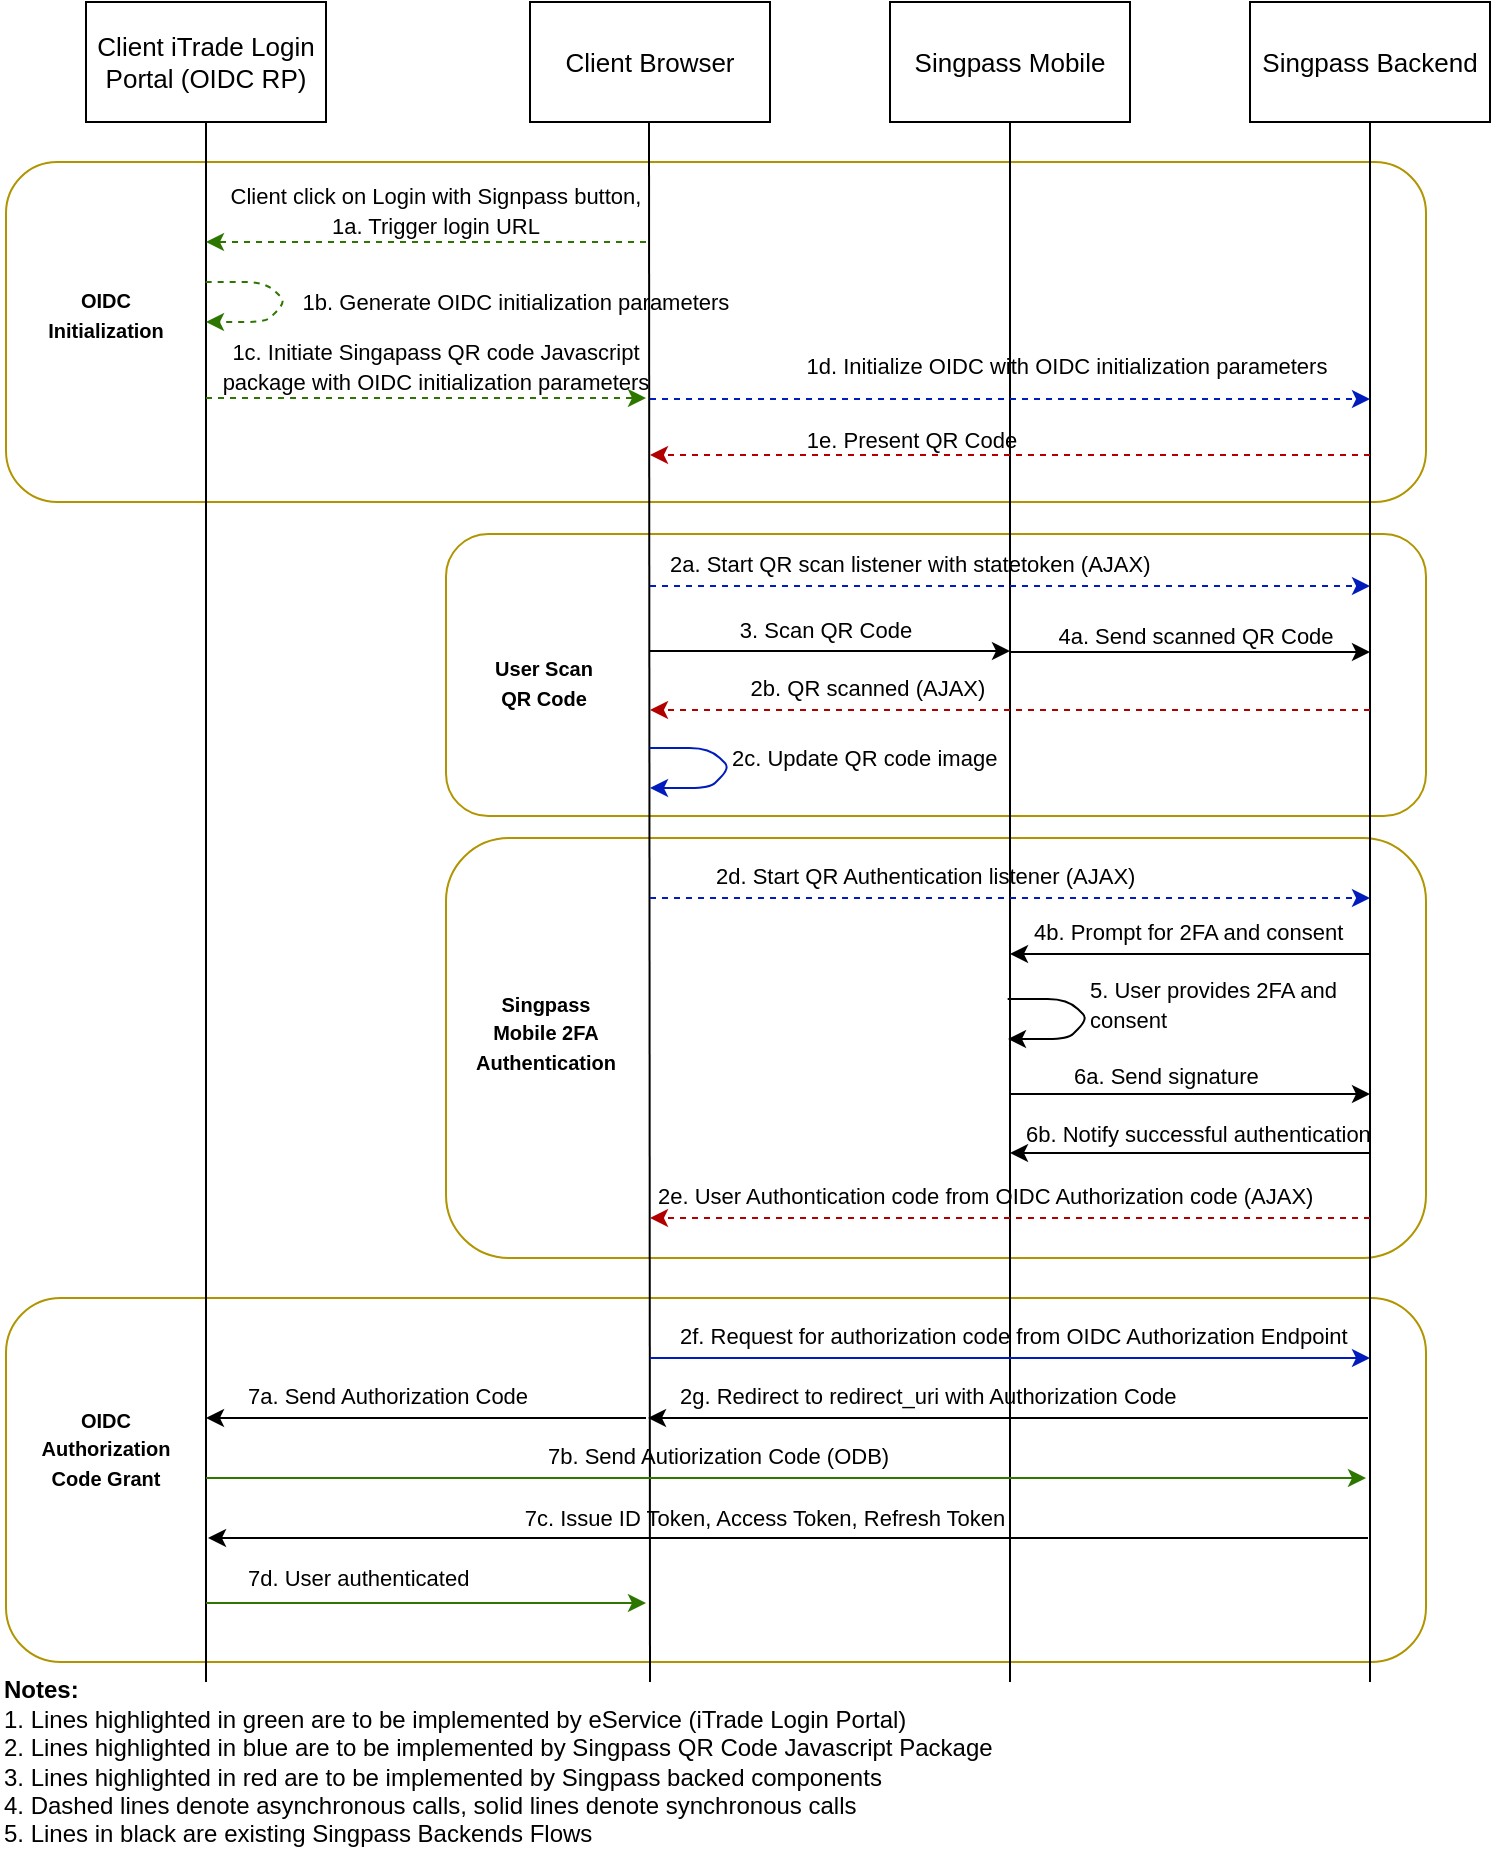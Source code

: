 <mxfile version="12.1.3" type="github" pages="1"><diagram id="6nCWe3AIVtNbBuBxner2" name="Page-1"><mxGraphModel dx="652" dy="581" grid="1" gridSize="10" guides="1" tooltips="1" connect="1" arrows="1" fold="1" page="1" pageScale="1" pageWidth="827" pageHeight="1169" math="0" shadow="0"><root><mxCell id="0"/><mxCell id="1" parent="0"/><mxCell id="iUQutEtc0r-RjC1v5hM1-81" value="" style="rounded=1;whiteSpace=wrap;html=1;fillColor=none;strokeColor=#B09500;fontColor=#ffffff;" vertex="1" parent="1"><mxGeometry x="80" y="728" width="710" height="182" as="geometry"/></mxCell><mxCell id="iUQutEtc0r-RjC1v5hM1-68" value="" style="rounded=1;whiteSpace=wrap;html=1;fillColor=none;strokeColor=#B09500;fontColor=#ffffff;" vertex="1" parent="1"><mxGeometry x="80" y="160" width="710" height="170" as="geometry"/></mxCell><mxCell id="iUQutEtc0r-RjC1v5hM1-54" value="" style="rounded=1;whiteSpace=wrap;html=1;fillColor=none;strokeColor=#B09500;fontColor=#ffffff;" vertex="1" parent="1"><mxGeometry x="300" y="346" width="490" height="141" as="geometry"/></mxCell><mxCell id="iUQutEtc0r-RjC1v5hM1-55" value="" style="rounded=1;whiteSpace=wrap;html=1;fillColor=none;strokeColor=#B09500;fontColor=#ffffff;" vertex="1" parent="1"><mxGeometry x="300" y="498" width="490" height="210" as="geometry"/></mxCell><mxCell id="iUQutEtc0r-RjC1v5hM1-1" value="&lt;font style=&quot;font-size: 13px&quot;&gt;Client iTrade Login Portal (OIDC RP)&lt;/font&gt;" style="rounded=0;whiteSpace=wrap;html=1;" vertex="1" parent="1"><mxGeometry x="120" y="80" width="120" height="60" as="geometry"/></mxCell><mxCell id="iUQutEtc0r-RjC1v5hM1-2" value="&lt;font style=&quot;font-size: 13px&quot;&gt;Client Browser&lt;/font&gt;" style="rounded=0;whiteSpace=wrap;html=1;" vertex="1" parent="1"><mxGeometry x="342" y="80" width="120" height="60" as="geometry"/></mxCell><mxCell id="iUQutEtc0r-RjC1v5hM1-3" value="&lt;font style=&quot;font-size: 13px&quot;&gt;Singpass Mobile&lt;/font&gt;" style="rounded=0;whiteSpace=wrap;html=1;" vertex="1" parent="1"><mxGeometry x="522" y="80" width="120" height="60" as="geometry"/></mxCell><mxCell id="iUQutEtc0r-RjC1v5hM1-4" value="&lt;font style=&quot;font-size: 13px&quot;&gt;Singpass Backend&lt;/font&gt;" style="rounded=0;whiteSpace=wrap;html=1;" vertex="1" parent="1"><mxGeometry x="702" y="80" width="120" height="60" as="geometry"/></mxCell><mxCell id="iUQutEtc0r-RjC1v5hM1-5" value="" style="endArrow=none;html=1;entryX=0.5;entryY=1;entryDx=0;entryDy=0;" edge="1" parent="1" target="iUQutEtc0r-RjC1v5hM1-1"><mxGeometry width="50" height="50" relative="1" as="geometry"><mxPoint x="180" y="920" as="sourcePoint"/><mxPoint x="170" y="160" as="targetPoint"/></mxGeometry></mxCell><mxCell id="iUQutEtc0r-RjC1v5hM1-6" value="" style="endArrow=none;html=1;entryX=0.5;entryY=1;entryDx=0;entryDy=0;" edge="1" parent="1"><mxGeometry width="50" height="50" relative="1" as="geometry"><mxPoint x="402" y="920" as="sourcePoint"/><mxPoint x="401.5" y="140" as="targetPoint"/></mxGeometry></mxCell><mxCell id="iUQutEtc0r-RjC1v5hM1-8" value="" style="endArrow=none;html=1;entryX=0.5;entryY=1;entryDx=0;entryDy=0;" edge="1" parent="1"><mxGeometry width="50" height="50" relative="1" as="geometry"><mxPoint x="582" y="920" as="sourcePoint"/><mxPoint x="582" y="140" as="targetPoint"/></mxGeometry></mxCell><mxCell id="iUQutEtc0r-RjC1v5hM1-9" value="" style="endArrow=none;html=1;entryX=0.5;entryY=1;entryDx=0;entryDy=0;" edge="1" parent="1"><mxGeometry width="50" height="50" relative="1" as="geometry"><mxPoint x="762" y="920" as="sourcePoint"/><mxPoint x="762" y="140" as="targetPoint"/></mxGeometry></mxCell><mxCell id="iUQutEtc0r-RjC1v5hM1-13" value="" style="endArrow=classic;html=1;dashed=1;fillColor=#60a917;strokeColor=#2D7600;" edge="1" parent="1"><mxGeometry width="50" height="50" relative="1" as="geometry"><mxPoint x="400" y="200" as="sourcePoint"/><mxPoint x="180" y="200" as="targetPoint"/></mxGeometry></mxCell><mxCell id="iUQutEtc0r-RjC1v5hM1-14" value="" style="endArrow=classic;html=1;fillColor=#0050ef;strokeColor=#001DBC;dashed=1;" edge="1" parent="1"><mxGeometry width="50" height="50" relative="1" as="geometry"><mxPoint x="402" y="278.5" as="sourcePoint"/><mxPoint x="762" y="278.5" as="targetPoint"/></mxGeometry></mxCell><mxCell id="iUQutEtc0r-RjC1v5hM1-15" value="" style="endArrow=classic;html=1;fillColor=#0050ef;strokeColor=#001DBC;dashed=1;" edge="1" parent="1"><mxGeometry width="50" height="50" relative="1" as="geometry"><mxPoint x="402.0" y="372" as="sourcePoint"/><mxPoint x="762" y="372" as="targetPoint"/></mxGeometry></mxCell><mxCell id="iUQutEtc0r-RjC1v5hM1-16" value="&lt;font style=&quot;font-size: 11px&quot;&gt;Client click on Login with Signpass button,&lt;br&gt;1a. Trigger login URL&lt;br&gt;&lt;/font&gt;" style="text;html=1;strokeColor=none;fillColor=none;align=center;verticalAlign=middle;whiteSpace=wrap;rounded=0;" vertex="1" parent="1"><mxGeometry x="185" y="170" width="220" height="28" as="geometry"/></mxCell><mxCell id="iUQutEtc0r-RjC1v5hM1-18" value="" style="endArrow=classic;html=1;fillColor=#60a917;strokeColor=#2D7600;dashed=1;" edge="1" parent="1"><mxGeometry width="50" height="50" relative="1" as="geometry"><mxPoint x="180" y="278" as="sourcePoint"/><mxPoint x="400" y="278" as="targetPoint"/></mxGeometry></mxCell><mxCell id="iUQutEtc0r-RjC1v5hM1-19" value="&lt;font style=&quot;font-size: 11px&quot;&gt;1c. Initiate Singapass QR code Javascript package with OIDC initialization parameters&lt;/font&gt;" style="text;html=1;strokeColor=none;fillColor=none;align=center;verticalAlign=middle;whiteSpace=wrap;rounded=0;" vertex="1" parent="1"><mxGeometry x="185" y="248" width="220" height="27" as="geometry"/></mxCell><mxCell id="iUQutEtc0r-RjC1v5hM1-20" value="&lt;font style=&quot;font-size: 11px&quot;&gt;1d. Initialize OIDC with OIDC initialization parameters&lt;/font&gt;" style="text;html=1;strokeColor=none;fillColor=none;align=center;verticalAlign=middle;whiteSpace=wrap;rounded=0;" vertex="1" parent="1"><mxGeometry x="471" y="253" width="279" height="18" as="geometry"/></mxCell><mxCell id="iUQutEtc0r-RjC1v5hM1-22" value="" style="endArrow=classic;html=1;fillColor=#e51400;strokeColor=#B20000;dashed=1;" edge="1" parent="1"><mxGeometry width="50" height="50" relative="1" as="geometry"><mxPoint x="762" y="306.5" as="sourcePoint"/><mxPoint x="402" y="306.5" as="targetPoint"/></mxGeometry></mxCell><mxCell id="iUQutEtc0r-RjC1v5hM1-23" value="&lt;font style=&quot;font-size: 11px&quot;&gt;1e. Present QR Code&lt;/font&gt;" style="text;html=1;strokeColor=none;fillColor=none;align=center;verticalAlign=middle;whiteSpace=wrap;rounded=0;" vertex="1" parent="1"><mxGeometry x="472.5" y="290" width="120" height="18" as="geometry"/></mxCell><mxCell id="iUQutEtc0r-RjC1v5hM1-42" value="&lt;font style=&quot;font-size: 11px&quot;&gt;2a. Start QR scan listener with statetoken (AJAX)&lt;/font&gt;" style="text;html=1;strokeColor=none;fillColor=none;align=left;verticalAlign=middle;whiteSpace=wrap;rounded=0;" vertex="1" parent="1"><mxGeometry x="410" y="352" width="250" height="18" as="geometry"/></mxCell><mxCell id="iUQutEtc0r-RjC1v5hM1-25" value="&lt;font style=&quot;font-size: 11px&quot;&gt;3. Scan QR Code&lt;/font&gt;" style="text;html=1;strokeColor=none;fillColor=none;align=center;verticalAlign=middle;whiteSpace=wrap;rounded=0;" vertex="1" parent="1"><mxGeometry x="415" y="385" width="150" height="18" as="geometry"/></mxCell><mxCell id="iUQutEtc0r-RjC1v5hM1-26" value="" style="endArrow=classic;html=1;" edge="1" parent="1"><mxGeometry width="50" height="50" relative="1" as="geometry"><mxPoint x="582" y="405" as="sourcePoint"/><mxPoint x="762.0" y="405" as="targetPoint"/></mxGeometry></mxCell><mxCell id="iUQutEtc0r-RjC1v5hM1-27" value="&lt;font style=&quot;font-size: 11px&quot;&gt;4a. Send scanned QR Code&lt;/font&gt;" style="text;html=1;strokeColor=none;fillColor=none;align=center;verticalAlign=middle;whiteSpace=wrap;rounded=0;" vertex="1" parent="1"><mxGeometry x="600" y="388" width="150" height="18" as="geometry"/></mxCell><mxCell id="iUQutEtc0r-RjC1v5hM1-31" value="" style="endArrow=classic;html=1;" edge="1" parent="1"><mxGeometry width="50" height="50" relative="1" as="geometry"><mxPoint x="762" y="556.0" as="sourcePoint"/><mxPoint x="582" y="556.0" as="targetPoint"/></mxGeometry></mxCell><mxCell id="iUQutEtc0r-RjC1v5hM1-32" value="&lt;font style=&quot;font-size: 11px&quot;&gt;4b. Prompt for 2FA and consent&lt;/font&gt;" style="text;html=1;strokeColor=none;fillColor=none;align=left;verticalAlign=middle;whiteSpace=wrap;rounded=0;" vertex="1" parent="1"><mxGeometry x="592" y="536" width="160" height="18" as="geometry"/></mxCell><mxCell id="iUQutEtc0r-RjC1v5hM1-33" value="" style="endArrow=classic;html=1;fillColor=#60a917;strokeColor=#2D7600;dashed=1;" edge="1" parent="1"><mxGeometry width="50" height="50" relative="1" as="geometry"><mxPoint x="179.833" y="220" as="sourcePoint"/><mxPoint x="180" y="240" as="targetPoint"/><Array as="points"><mxPoint x="209.833" y="220"/><mxPoint x="220" y="230"/><mxPoint x="210" y="240"/></Array></mxGeometry></mxCell><mxCell id="iUQutEtc0r-RjC1v5hM1-34" value="&lt;font style=&quot;font-size: 11px&quot;&gt;6b. Notify successful authentication&lt;/font&gt;" style="text;html=1;strokeColor=none;fillColor=none;align=left;verticalAlign=middle;whiteSpace=wrap;rounded=0;" vertex="1" parent="1"><mxGeometry x="588" y="637" width="176" height="18" as="geometry"/></mxCell><mxCell id="iUQutEtc0r-RjC1v5hM1-35" value="" style="endArrow=classic;html=1;fillColor=#0050ef;strokeColor=#001DBC;" edge="1" parent="1"><mxGeometry width="50" height="50" relative="1" as="geometry"><mxPoint x="402" y="758" as="sourcePoint"/><mxPoint x="762" y="758.0" as="targetPoint"/></mxGeometry></mxCell><mxCell id="iUQutEtc0r-RjC1v5hM1-36" value="&lt;font style=&quot;font-size: 11px&quot;&gt;2f. Request for authorization code from OIDC Authorization Endpoint&lt;/font&gt;" style="text;html=1;strokeColor=none;fillColor=none;align=left;verticalAlign=middle;whiteSpace=wrap;rounded=0;" vertex="1" parent="1"><mxGeometry x="415" y="738" width="345" height="18" as="geometry"/></mxCell><mxCell id="iUQutEtc0r-RjC1v5hM1-37" value="&lt;font style=&quot;font-size: 11px&quot;&gt;2g. Redirect to redirect_uri with Authorization Code&amp;nbsp;&lt;/font&gt;" style="text;html=1;strokeColor=none;fillColor=none;align=left;verticalAlign=middle;whiteSpace=wrap;rounded=0;" vertex="1" parent="1"><mxGeometry x="415" y="768" width="315" height="18" as="geometry"/></mxCell><mxCell id="iUQutEtc0r-RjC1v5hM1-38" value="" style="endArrow=classic;html=1;" edge="1" parent="1"><mxGeometry width="50" height="50" relative="1" as="geometry"><mxPoint x="761" y="788" as="sourcePoint"/><mxPoint x="401.0" y="788" as="targetPoint"/></mxGeometry></mxCell><mxCell id="iUQutEtc0r-RjC1v5hM1-40" value="&lt;font style=&quot;font-size: 11px&quot;&gt;1b. Generate OIDC initialization parameters&lt;/font&gt;" style="text;html=1;strokeColor=none;fillColor=none;align=center;verticalAlign=middle;whiteSpace=wrap;rounded=0;" vertex="1" parent="1"><mxGeometry x="220" y="220" width="230" height="20" as="geometry"/></mxCell><mxCell id="iUQutEtc0r-RjC1v5hM1-41" value="&lt;font style=&quot;font-size: 12px&quot;&gt;&lt;b&gt;Notes:&lt;/b&gt;&lt;br&gt;1. Lines highlighted in green are to be implemented by eService (iTrade Login Portal)&lt;br&gt;2. Lines highlighted in blue are to be implemented by Singpass QR Code Javascript Package&lt;br&gt;3. Lines highlighted in red are to be implemented by Singpass backed components&lt;br&gt;4. Dashed lines denote asynchronous calls, solid lines denote synchronous calls&lt;br&gt;5. Lines in black are existing Singpass Backends Flows&lt;br&gt;&lt;/font&gt;" style="text;html=1;strokeColor=none;fillColor=none;align=left;verticalAlign=middle;whiteSpace=wrap;rounded=0;" vertex="1" parent="1"><mxGeometry x="77" y="910" width="530" height="100" as="geometry"/></mxCell><mxCell id="iUQutEtc0r-RjC1v5hM1-44" value="" style="endArrow=classic;html=1;" edge="1" parent="1"><mxGeometry width="50" height="50" relative="1" as="geometry"><mxPoint x="402" y="404.5" as="sourcePoint"/><mxPoint x="582" y="404.5" as="targetPoint"/></mxGeometry></mxCell><mxCell id="iUQutEtc0r-RjC1v5hM1-45" value="" style="endArrow=classic;html=1;fillColor=#0050ef;strokeColor=#001DBC;" edge="1" parent="1"><mxGeometry width="50" height="50" relative="1" as="geometry"><mxPoint x="401.833" y="453" as="sourcePoint"/><mxPoint x="402" y="473" as="targetPoint"/><Array as="points"><mxPoint x="431.833" y="453"/><mxPoint x="442" y="463"/><mxPoint x="432" y="473"/></Array></mxGeometry></mxCell><mxCell id="iUQutEtc0r-RjC1v5hM1-49" value="" style="endArrow=classic;html=1;fillColor=#e51400;strokeColor=#B20000;dashed=1;" edge="1" parent="1"><mxGeometry width="50" height="50" relative="1" as="geometry"><mxPoint x="762" y="434.0" as="sourcePoint"/><mxPoint x="402" y="434.0" as="targetPoint"/></mxGeometry></mxCell><mxCell id="iUQutEtc0r-RjC1v5hM1-50" value="&lt;font style=&quot;font-size: 11px&quot;&gt;2b. QR scanned (AJAX)&lt;/font&gt;" style="text;html=1;strokeColor=none;fillColor=none;align=center;verticalAlign=middle;whiteSpace=wrap;rounded=0;" vertex="1" parent="1"><mxGeometry x="441" y="414" width="140" height="18" as="geometry"/></mxCell><mxCell id="iUQutEtc0r-RjC1v5hM1-51" value="" style="endArrow=classic;html=1;fillColor=#60a917;strokeColor=#000000;" edge="1" parent="1"><mxGeometry width="50" height="50" relative="1" as="geometry"><mxPoint x="580.833" y="578.5" as="sourcePoint"/><mxPoint x="581" y="598.5" as="targetPoint"/><Array as="points"><mxPoint x="610.833" y="578.5"/><mxPoint x="621" y="588.5"/><mxPoint x="611" y="598.5"/></Array></mxGeometry></mxCell><mxCell id="iUQutEtc0r-RjC1v5hM1-52" value="&lt;font style=&quot;font-size: 11px&quot;&gt;2c. Update QR code image&lt;/font&gt;" style="text;html=1;strokeColor=none;fillColor=none;align=left;verticalAlign=middle;whiteSpace=wrap;rounded=0;" vertex="1" parent="1"><mxGeometry x="441" y="449" width="139" height="18" as="geometry"/></mxCell><mxCell id="iUQutEtc0r-RjC1v5hM1-56" value="&lt;font style=&quot;font-size: 11px&quot;&gt;2d. Start QR Authentication listener (AJAX)&lt;/font&gt;" style="text;html=1;strokeColor=none;fillColor=none;align=left;verticalAlign=middle;whiteSpace=wrap;rounded=0;" vertex="1" parent="1"><mxGeometry x="433" y="508" width="240" height="18" as="geometry"/></mxCell><mxCell id="iUQutEtc0r-RjC1v5hM1-57" value="" style="endArrow=classic;html=1;fillColor=#0050ef;strokeColor=#001DBC;dashed=1;" edge="1" parent="1"><mxGeometry width="50" height="50" relative="1" as="geometry"><mxPoint x="402" y="528.0" as="sourcePoint"/><mxPoint x="762" y="528.0" as="targetPoint"/></mxGeometry></mxCell><mxCell id="iUQutEtc0r-RjC1v5hM1-58" value="&lt;font style=&quot;font-size: 11px&quot;&gt;5. User provides 2FA and consent&lt;/font&gt;" style="text;html=1;strokeColor=none;fillColor=none;align=left;verticalAlign=middle;whiteSpace=wrap;rounded=0;" vertex="1" parent="1"><mxGeometry x="620" y="570" width="148" height="22" as="geometry"/></mxCell><mxCell id="iUQutEtc0r-RjC1v5hM1-61" value="" style="endArrow=classic;html=1;" edge="1" parent="1"><mxGeometry width="50" height="50" relative="1" as="geometry"><mxPoint x="582" y="626" as="sourcePoint"/><mxPoint x="762" y="626" as="targetPoint"/></mxGeometry></mxCell><mxCell id="iUQutEtc0r-RjC1v5hM1-62" value="&lt;font style=&quot;font-size: 11px&quot;&gt;6a. Send signature&lt;/font&gt;" style="text;html=1;strokeColor=none;fillColor=none;align=left;verticalAlign=middle;whiteSpace=wrap;rounded=0;" vertex="1" parent="1"><mxGeometry x="612" y="608" width="130" height="18" as="geometry"/></mxCell><mxCell id="iUQutEtc0r-RjC1v5hM1-63" value="" style="endArrow=classic;html=1;" edge="1" parent="1"><mxGeometry width="50" height="50" relative="1" as="geometry"><mxPoint x="762" y="655.5" as="sourcePoint"/><mxPoint x="582" y="655.5" as="targetPoint"/></mxGeometry></mxCell><mxCell id="iUQutEtc0r-RjC1v5hM1-64" value="" style="endArrow=classic;html=1;fillColor=#e51400;strokeColor=#B20000;dashed=1;" edge="1" parent="1"><mxGeometry width="50" height="50" relative="1" as="geometry"><mxPoint x="762" y="688" as="sourcePoint"/><mxPoint x="402" y="688" as="targetPoint"/></mxGeometry></mxCell><mxCell id="iUQutEtc0r-RjC1v5hM1-65" value="&lt;font style=&quot;font-size: 11px&quot;&gt;2e. User Authontication code from OIDC Authorization code (AJAX)&lt;/font&gt;" style="text;html=1;strokeColor=none;fillColor=none;align=left;verticalAlign=middle;whiteSpace=wrap;rounded=0;" vertex="1" parent="1"><mxGeometry x="404" y="668" width="356" height="18" as="geometry"/></mxCell><mxCell id="iUQutEtc0r-RjC1v5hM1-69" value="" style="endArrow=classic;html=1;" edge="1" parent="1"><mxGeometry width="50" height="50" relative="1" as="geometry"><mxPoint x="400" y="788" as="sourcePoint"/><mxPoint x="180" y="788" as="targetPoint"/></mxGeometry></mxCell><mxCell id="iUQutEtc0r-RjC1v5hM1-70" value="&lt;font style=&quot;font-size: 11px&quot;&gt;7a. Send Authorization Code&lt;/font&gt;" style="text;html=1;strokeColor=none;fillColor=none;align=left;verticalAlign=middle;whiteSpace=wrap;rounded=0;" vertex="1" parent="1"><mxGeometry x="199" y="768" width="151" height="18" as="geometry"/></mxCell><mxCell id="iUQutEtc0r-RjC1v5hM1-71" value="" style="endArrow=classic;html=1;fillColor=#60a917;strokeColor=#2D7600;" edge="1" parent="1"><mxGeometry width="50" height="50" relative="1" as="geometry"><mxPoint x="180" y="818" as="sourcePoint"/><mxPoint x="760" y="818" as="targetPoint"/></mxGeometry></mxCell><mxCell id="iUQutEtc0r-RjC1v5hM1-72" value="" style="endArrow=classic;html=1;" edge="1" parent="1"><mxGeometry width="50" height="50" relative="1" as="geometry"><mxPoint x="761" y="848" as="sourcePoint"/><mxPoint x="181" y="848" as="targetPoint"/></mxGeometry></mxCell><mxCell id="iUQutEtc0r-RjC1v5hM1-74" value="" style="endArrow=classic;html=1;fillColor=#60a917;strokeColor=#2D7600;" edge="1" parent="1"><mxGeometry width="50" height="50" relative="1" as="geometry"><mxPoint x="180" y="880.5" as="sourcePoint"/><mxPoint x="400" y="880.5" as="targetPoint"/></mxGeometry></mxCell><mxCell id="iUQutEtc0r-RjC1v5hM1-75" value="&lt;font style=&quot;font-size: 11px&quot;&gt;7d. User authenticated&lt;/font&gt;" style="text;html=1;strokeColor=none;fillColor=none;align=left;verticalAlign=middle;whiteSpace=wrap;rounded=0;" vertex="1" parent="1"><mxGeometry x="199" y="859" width="143" height="18" as="geometry"/></mxCell><mxCell id="iUQutEtc0r-RjC1v5hM1-76" value="&lt;font style=&quot;font-size: 11px&quot;&gt;7b. Send Autiorization Code (ODB)&lt;/font&gt;" style="text;html=1;strokeColor=none;fillColor=none;align=left;verticalAlign=middle;whiteSpace=wrap;rounded=0;" vertex="1" parent="1"><mxGeometry x="349" y="798" width="191" height="18" as="geometry"/></mxCell><mxCell id="iUQutEtc0r-RjC1v5hM1-77" value="&lt;font style=&quot;font-size: 11px&quot;&gt;7c. Issue ID Token, Access Token, Refresh Token&lt;/font&gt;" style="text;html=1;strokeColor=none;fillColor=none;align=center;verticalAlign=middle;whiteSpace=wrap;rounded=0;" vertex="1" parent="1"><mxGeometry x="307" y="829" width="305" height="18" as="geometry"/></mxCell><mxCell id="iUQutEtc0r-RjC1v5hM1-83" value="&lt;font size=&quot;1&quot;&gt;&lt;b&gt;OIDC Authorization Code Grant&lt;/b&gt;&lt;/font&gt;" style="text;html=1;strokeColor=none;fillColor=none;align=center;verticalAlign=middle;whiteSpace=wrap;rounded=0;" vertex="1" parent="1"><mxGeometry x="100" y="768" width="60" height="70" as="geometry"/></mxCell><mxCell id="iUQutEtc0r-RjC1v5hM1-84" value="&lt;font size=&quot;1&quot;&gt;&lt;b&gt;Singpass Mobile 2FA Authentication&lt;/b&gt;&lt;/font&gt;" style="text;html=1;strokeColor=none;fillColor=none;align=center;verticalAlign=middle;whiteSpace=wrap;rounded=0;" vertex="1" parent="1"><mxGeometry x="320" y="560" width="60" height="70" as="geometry"/></mxCell><mxCell id="iUQutEtc0r-RjC1v5hM1-85" value="&lt;font size=&quot;1&quot;&gt;&lt;b&gt;User Scan QR Code&lt;/b&gt;&lt;/font&gt;" style="text;html=1;strokeColor=none;fillColor=none;align=center;verticalAlign=middle;whiteSpace=wrap;rounded=0;" vertex="1" parent="1"><mxGeometry x="319" y="385" width="60" height="70" as="geometry"/></mxCell><mxCell id="iUQutEtc0r-RjC1v5hM1-86" value="&lt;font size=&quot;1&quot;&gt;&lt;b&gt;OIDC Initialization&lt;/b&gt;&lt;/font&gt;" style="text;html=1;strokeColor=none;fillColor=none;align=center;verticalAlign=middle;whiteSpace=wrap;rounded=0;" vertex="1" parent="1"><mxGeometry x="100" y="201" width="60" height="70" as="geometry"/></mxCell></root></mxGraphModel></diagram></mxfile>